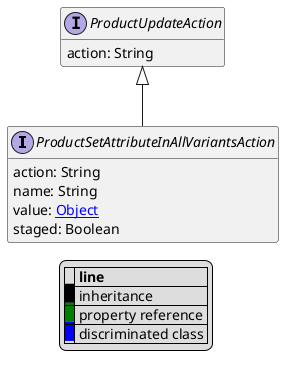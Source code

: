 @startuml

hide empty fields
hide empty methods
legend
|= |= line |
|<back:black>   </back>| inheritance |
|<back:green>   </back>| property reference |
|<back:blue>   </back>| discriminated class |
endlegend
interface ProductSetAttributeInAllVariantsAction [[ProductSetAttributeInAllVariantsAction.svg]] extends ProductUpdateAction {
    action: String
    name: String
    value: [[Object.svg Object]]
    staged: Boolean
}
interface ProductUpdateAction [[ProductUpdateAction.svg]]  {
    action: String
}





@enduml
